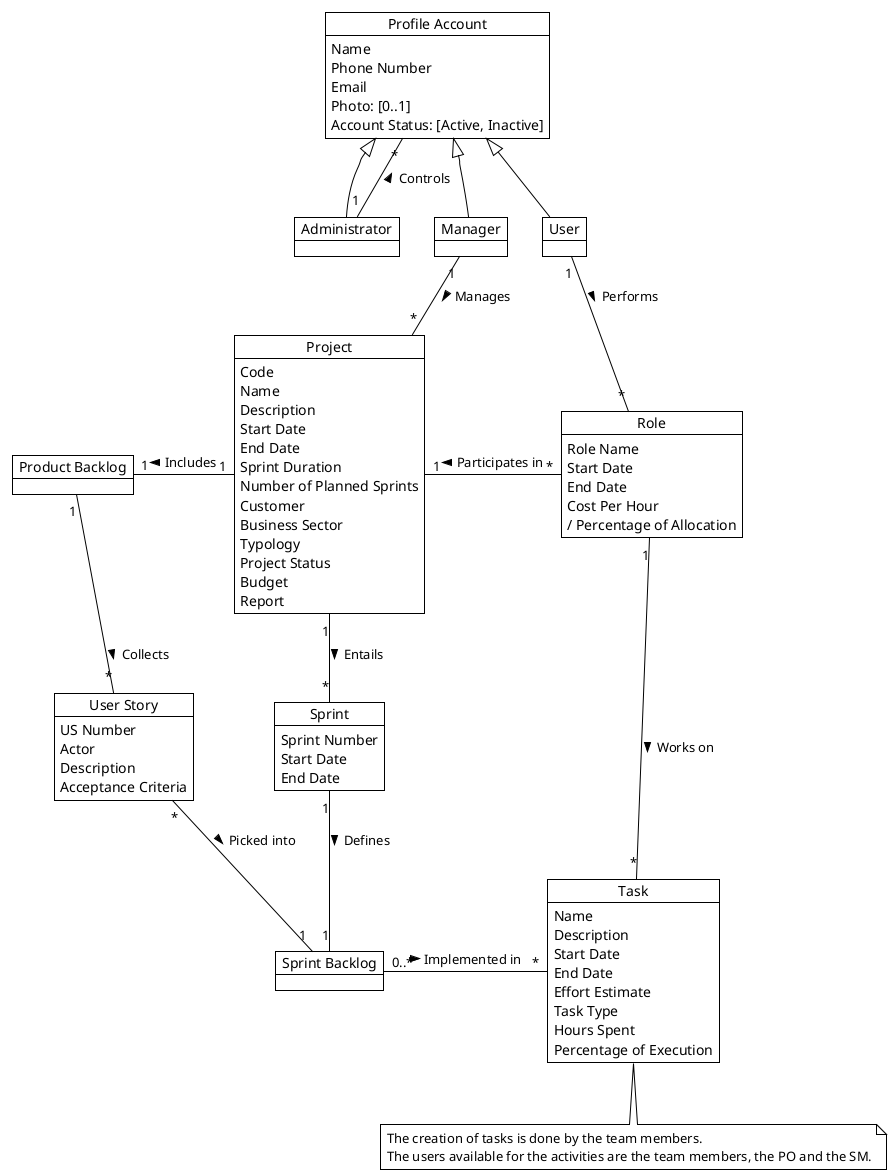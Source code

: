 @startuml
!theme plain

'--- part relevant to sprint 1

Object "Profile Account" as Account {
Name
Phone Number
Email
Photo: [0..1]
Account Status: [Active, Inactive]
}

together {
Object Administrator
Object Manager
Object User
}

Account <|-- Administrator
Account <|-- Manager
Account <|-- User


Object Project {
Code
Name
Description
Start Date
End Date
Sprint Duration
Number of Planned Sprints
Customer
Business Sector
Typology
Project Status
Budget
' Report could be its own conceptual class but we are not modelling with detail yet
Report
}

' following the Association Class Role pattern (Fig.11) from "Modeling Roles"
' Role attributes does not include Project Code because Larman says to avoid attributes that are like "foreign keys" (p.126)
Object Role {
Role Name
Start Date
End Date
Cost Per Hour
/ Percentage of Allocation
}

' here "Controls" includes "creates,lists,changes profile, activates, inactivates"
' following Larman p.113 to be parsimonious about associations
Administrator "1" -up- "*" Account : Controls >
Manager "1" -down- "*" Project : Manages >
User "1" -down- "*" Role: Performs >
Role "*" -left- "1" Project: Participates in >


'--- additional stuff, not much detail for sprint 1
' put enduml tag before this comment to shorten diagram
Object "Product Backlog" as PB

Object "User Story" as US {
US Number
Actor
Description
Acceptance Criteria
}

Object Sprint {
Sprint Number
Start Date
End Date
}

Object "Sprint Backlog" as SB

Object Task {
Name
Description
Start Date
End Date
Effort Estimate
Task Type
Hours Spent
Percentage of Execution
}

Project "1" -down- "*" Sprint: Entails >
Project "1" -left- "1" PB: Includes >
PB "1" -down- "*" US: Collects >
Sprint "1" -down- "1" SB: Defines >
US "*" -right- "1" SB: Picked into >

SB "0..*" -right- "*" Task: Implemented in >
Role "1" -down- "*" Task: Works on >
'note on link: The creation of tasks is done by the team members.\nThe users available for the activities are the team members, the PO and the SM.

note "The creation of tasks is done by the team members.\nThe users available for the activities are the team members, the PO and the SM." as N1
Task .down. N1

@enduml
